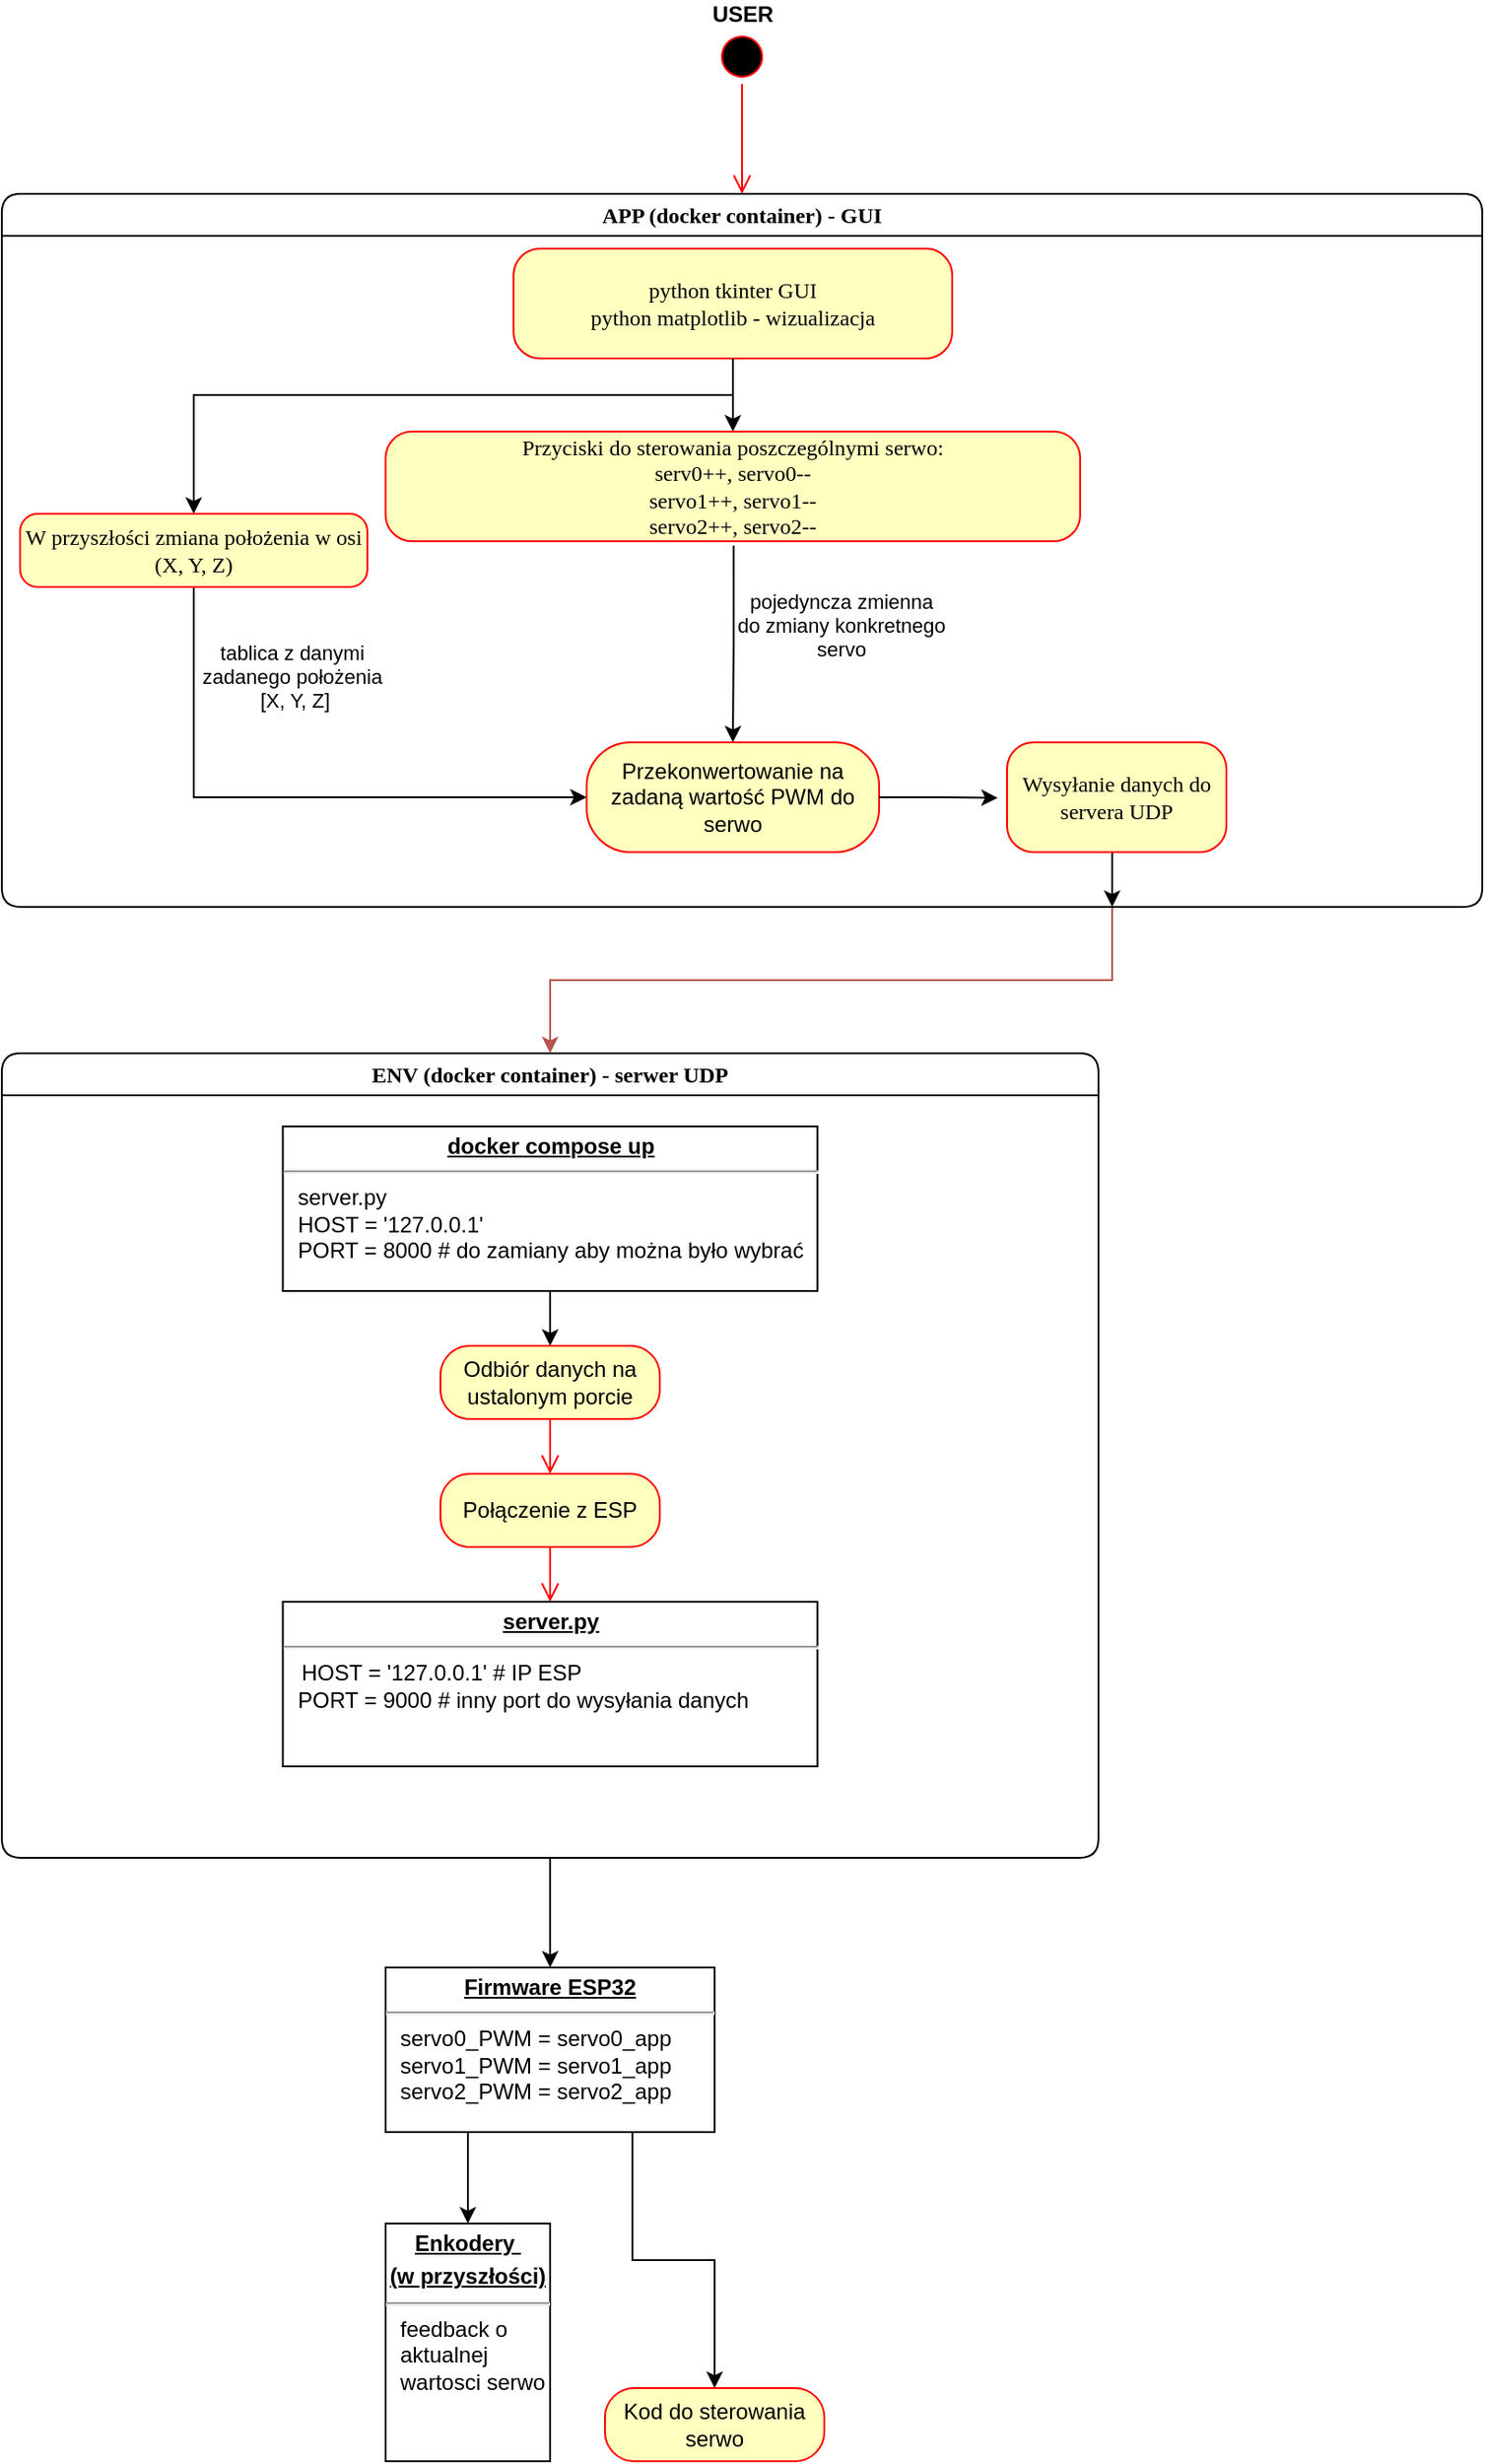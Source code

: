 <mxfile version="23.0.2" type="device">
  <diagram name="main" id="58cdce13-f638-feb5-8d6f-7d28b1aa9fa0">
    <mxGraphModel dx="981" dy="579" grid="1" gridSize="10" guides="1" tooltips="1" connect="1" arrows="1" fold="1" page="1" pageScale="1" pageWidth="1100" pageHeight="850" background="none" math="0" shadow="0">
      <root>
        <mxCell id="0" />
        <mxCell id="1" parent="0" />
        <mxCell id="2p2spTwgZgkT3vJi3OWp-27" style="edgeStyle=orthogonalEdgeStyle;rounded=0;orthogonalLoop=1;jettySize=auto;html=1;exitX=0.75;exitY=1;exitDx=0;exitDy=0;entryX=0.5;entryY=0;entryDx=0;entryDy=0;fillColor=#f8cecc;strokeColor=#b85450;" parent="1" source="2a3bc250acf0617d-7" target="2p2spTwgZgkT3vJi3OWp-16" edge="1">
          <mxGeometry relative="1" as="geometry">
            <Array as="points">
              <mxPoint x="728" y="570" />
              <mxPoint x="420" y="570" />
            </Array>
          </mxGeometry>
        </mxCell>
        <mxCell id="2a3bc250acf0617d-7" value="APP (docker container) - GUI" style="swimlane;whiteSpace=wrap;html=1;rounded=1;shadow=0;comic=0;labelBackgroundColor=none;strokeWidth=1;fontFamily=Verdana;fontSize=12;align=center;" parent="1" vertex="1">
          <mxGeometry x="120" y="140" width="810" height="390" as="geometry" />
        </mxCell>
        <mxCell id="2p2spTwgZgkT3vJi3OWp-7" value="" style="edgeStyle=orthogonalEdgeStyle;rounded=0;orthogonalLoop=1;jettySize=auto;html=1;" parent="2a3bc250acf0617d-7" source="3cde6dad864a17aa-1" target="2p2spTwgZgkT3vJi3OWp-6" edge="1">
          <mxGeometry relative="1" as="geometry" />
        </mxCell>
        <mxCell id="3cde6dad864a17aa-1" value="&lt;div&gt;python tkinter GUI&lt;/div&gt;&lt;div&gt;python matplotlib - wizualizacja&lt;br&gt;&lt;/div&gt;" style="rounded=1;whiteSpace=wrap;html=1;arcSize=24;fillColor=#ffffc0;strokeColor=#ff0000;shadow=0;comic=0;labelBackgroundColor=none;fontFamily=Verdana;fontSize=12;fontColor=#000000;align=center;" parent="2a3bc250acf0617d-7" vertex="1">
          <mxGeometry x="280" y="30" width="240" height="60" as="geometry" />
        </mxCell>
        <mxCell id="2p2spTwgZgkT3vJi3OWp-39" style="edgeStyle=orthogonalEdgeStyle;rounded=0;orthogonalLoop=1;jettySize=auto;html=1;exitX=0.5;exitY=1;exitDx=0;exitDy=0;entryX=0.75;entryY=1;entryDx=0;entryDy=0;" parent="2a3bc250acf0617d-7" source="3cde6dad864a17aa-2" target="2a3bc250acf0617d-7" edge="1">
          <mxGeometry relative="1" as="geometry" />
        </mxCell>
        <mxCell id="3cde6dad864a17aa-2" value="Wysyłanie danych do servera UDP" style="rounded=1;whiteSpace=wrap;html=1;arcSize=24;fillColor=#ffffc0;strokeColor=#ff0000;shadow=0;comic=0;labelBackgroundColor=none;fontFamily=Verdana;fontSize=12;fontColor=#000000;align=center;" parent="2a3bc250acf0617d-7" vertex="1">
          <mxGeometry x="550" y="300" width="120" height="60" as="geometry" />
        </mxCell>
        <mxCell id="2p2spTwgZgkT3vJi3OWp-13" value="" style="edgeStyle=orthogonalEdgeStyle;rounded=0;orthogonalLoop=1;jettySize=auto;html=1;exitX=0.5;exitY=1;exitDx=0;exitDy=0;entryX=0.5;entryY=0;entryDx=0;entryDy=0;" parent="2a3bc250acf0617d-7" source="3cde6dad864a17aa-1" target="2p2spTwgZgkT3vJi3OWp-12" edge="1">
          <mxGeometry relative="1" as="geometry">
            <mxPoint x="380" y="110" as="sourcePoint" />
            <mxPoint x="120" y="160" as="targetPoint" />
            <Array as="points">
              <mxPoint x="400" y="110" />
              <mxPoint x="105" y="110" />
            </Array>
          </mxGeometry>
        </mxCell>
        <mxCell id="2p2spTwgZgkT3vJi3OWp-6" value="&lt;div&gt;Przyciski do sterowania poszczególnymi serwo:&lt;/div&gt;&lt;div&gt;serv0++, servo0--&lt;br&gt;&lt;/div&gt;&lt;div&gt;servo1++, servo1--&lt;/div&gt;&lt;div&gt;servo2++, servo2--&lt;/div&gt;" style="rounded=1;whiteSpace=wrap;html=1;arcSize=24;fillColor=#ffffc0;strokeColor=#ff0000;shadow=0;comic=0;labelBackgroundColor=none;fontFamily=Verdana;fontSize=12;fontColor=#000000;align=center;" parent="2a3bc250acf0617d-7" vertex="1">
          <mxGeometry x="210" y="130" width="380" height="60" as="geometry" />
        </mxCell>
        <mxCell id="2p2spTwgZgkT3vJi3OWp-10" style="edgeStyle=orthogonalEdgeStyle;rounded=0;orthogonalLoop=1;jettySize=auto;html=1;exitX=0.501;exitY=1.039;exitDx=0;exitDy=0;entryX=0.5;entryY=0;entryDx=0;entryDy=0;exitPerimeter=0;" parent="2a3bc250acf0617d-7" source="2p2spTwgZgkT3vJi3OWp-6" target="2p2spTwgZgkT3vJi3OWp-35" edge="1">
          <mxGeometry relative="1" as="geometry">
            <mxPoint x="130.08" y="210.0" as="targetPoint" />
            <mxPoint x="400" y="250" as="sourcePoint" />
          </mxGeometry>
        </mxCell>
        <mxCell id="2p2spTwgZgkT3vJi3OWp-11" value="&lt;div&gt;pojedyncza zmienna&lt;/div&gt;&lt;div&gt;do zmiany konkretnego&lt;/div&gt;&lt;div&gt;servo&lt;br&gt;&lt;/div&gt;" style="edgeLabel;html=1;align=center;verticalAlign=middle;resizable=0;points=[];" parent="2p2spTwgZgkT3vJi3OWp-10" connectable="0" vertex="1">
          <mxGeometry x="-0.033" y="-1" relative="1" as="geometry">
            <mxPoint x="59" y="-9" as="offset" />
          </mxGeometry>
        </mxCell>
        <mxCell id="2p2spTwgZgkT3vJi3OWp-14" style="edgeStyle=orthogonalEdgeStyle;rounded=0;orthogonalLoop=1;jettySize=auto;html=1;exitX=0.5;exitY=1;exitDx=0;exitDy=0;entryX=0;entryY=0.5;entryDx=0;entryDy=0;" parent="2a3bc250acf0617d-7" source="2p2spTwgZgkT3vJi3OWp-12" target="2p2spTwgZgkT3vJi3OWp-35" edge="1">
          <mxGeometry relative="1" as="geometry" />
        </mxCell>
        <mxCell id="2p2spTwgZgkT3vJi3OWp-15" value="&lt;div&gt;tablica z danymi&amp;nbsp;&lt;/div&gt;&lt;div&gt;zadanego położenia&amp;nbsp;&lt;/div&gt;&lt;div&gt;[X, Y, Z]&lt;/div&gt;" style="edgeLabel;html=1;align=center;verticalAlign=middle;resizable=0;points=[];" parent="2p2spTwgZgkT3vJi3OWp-14" connectable="0" vertex="1">
          <mxGeometry x="-0.573" y="-1" relative="1" as="geometry">
            <mxPoint x="56" y="-22" as="offset" />
          </mxGeometry>
        </mxCell>
        <mxCell id="2p2spTwgZgkT3vJi3OWp-12" value="&lt;div&gt;W przyszłości zmiana położenia w osi (X, Y, Z)&lt;br&gt;&lt;/div&gt;" style="rounded=1;whiteSpace=wrap;html=1;arcSize=24;fillColor=#ffffc0;strokeColor=#ff0000;shadow=0;comic=0;labelBackgroundColor=none;fontFamily=Verdana;fontSize=12;fontColor=#000000;align=center;" parent="2a3bc250acf0617d-7" vertex="1">
          <mxGeometry x="10" y="175" width="190" height="40" as="geometry" />
        </mxCell>
        <mxCell id="2p2spTwgZgkT3vJi3OWp-35" value="Przekonwertowanie na zadaną wartość PWM do serwo" style="rounded=1;whiteSpace=wrap;html=1;arcSize=40;fontColor=#000000;fillColor=#ffffc0;strokeColor=#ff0000;" parent="2a3bc250acf0617d-7" vertex="1">
          <mxGeometry x="320" y="300" width="160" height="60" as="geometry" />
        </mxCell>
        <mxCell id="2p2spTwgZgkT3vJi3OWp-38" style="edgeStyle=orthogonalEdgeStyle;rounded=0;orthogonalLoop=1;jettySize=auto;html=1;exitX=1;exitY=0.5;exitDx=0;exitDy=0;entryX=-0.042;entryY=0.506;entryDx=0;entryDy=0;entryPerimeter=0;" parent="2a3bc250acf0617d-7" source="2p2spTwgZgkT3vJi3OWp-35" target="3cde6dad864a17aa-2" edge="1">
          <mxGeometry relative="1" as="geometry" />
        </mxCell>
        <mxCell id="2p2spTwgZgkT3vJi3OWp-3" value="" style="ellipse;html=1;shape=startState;fillColor=#000000;strokeColor=#ff0000;" parent="1" vertex="1">
          <mxGeometry x="510" y="50" width="30" height="30" as="geometry" />
        </mxCell>
        <mxCell id="2p2spTwgZgkT3vJi3OWp-4" value="" style="edgeStyle=orthogonalEdgeStyle;html=1;verticalAlign=bottom;endArrow=open;endSize=8;strokeColor=#ff0000;rounded=0;entryX=0.5;entryY=0;entryDx=0;entryDy=0;" parent="1" source="2p2spTwgZgkT3vJi3OWp-3" target="2a3bc250acf0617d-7" edge="1">
          <mxGeometry relative="1" as="geometry">
            <mxPoint x="65" y="220" as="targetPoint" />
          </mxGeometry>
        </mxCell>
        <mxCell id="2p2spTwgZgkT3vJi3OWp-49" style="edgeStyle=orthogonalEdgeStyle;rounded=0;orthogonalLoop=1;jettySize=auto;html=1;exitX=0.5;exitY=1;exitDx=0;exitDy=0;entryX=0.5;entryY=0;entryDx=0;entryDy=0;" parent="1" source="2p2spTwgZgkT3vJi3OWp-16" target="2p2spTwgZgkT3vJi3OWp-28" edge="1">
          <mxGeometry relative="1" as="geometry">
            <Array as="points">
              <mxPoint x="420" y="1110" />
              <mxPoint x="420" y="1110" />
            </Array>
          </mxGeometry>
        </mxCell>
        <mxCell id="2p2spTwgZgkT3vJi3OWp-16" value="ENV (docker container) - serwer UDP" style="swimlane;whiteSpace=wrap;html=1;rounded=1;shadow=0;comic=0;labelBackgroundColor=none;strokeWidth=1;fontFamily=Verdana;fontSize=12;align=center;" parent="1" vertex="1">
          <mxGeometry x="120" y="610" width="600" height="440" as="geometry" />
        </mxCell>
        <mxCell id="2p2spTwgZgkT3vJi3OWp-43" style="edgeStyle=orthogonalEdgeStyle;rounded=0;orthogonalLoop=1;jettySize=auto;html=1;exitX=0.5;exitY=1;exitDx=0;exitDy=0;entryX=0.5;entryY=0;entryDx=0;entryDy=0;" parent="2p2spTwgZgkT3vJi3OWp-16" source="2p2spTwgZgkT3vJi3OWp-40" target="2p2spTwgZgkT3vJi3OWp-41" edge="1">
          <mxGeometry relative="1" as="geometry" />
        </mxCell>
        <mxCell id="2p2spTwgZgkT3vJi3OWp-40" value="&lt;p style=&quot;margin:0px;margin-top:4px;text-align:center;text-decoration:underline;&quot;&gt;&lt;b&gt;docker compose up&lt;br&gt;&lt;/b&gt;&lt;/p&gt;&lt;hr&gt;&lt;p style=&quot;margin:0px;margin-left:8px;&quot;&gt;server.py&lt;br&gt;HOST = &#39;127.0.0.1&#39;&lt;br&gt;PORT = 8000 # do zamiany aby można było wybrać&lt;br&gt;&lt;/p&gt;" style="verticalAlign=top;align=left;overflow=fill;fontSize=12;fontFamily=Helvetica;html=1;whiteSpace=wrap;" parent="2p2spTwgZgkT3vJi3OWp-16" vertex="1">
          <mxGeometry x="153.75" y="40" width="292.5" height="90" as="geometry" />
        </mxCell>
        <mxCell id="2p2spTwgZgkT3vJi3OWp-41" value="Odbiór danych na ustalonym porcie" style="rounded=1;whiteSpace=wrap;html=1;arcSize=40;fontColor=#000000;fillColor=#ffffc0;strokeColor=#ff0000;" parent="2p2spTwgZgkT3vJi3OWp-16" vertex="1">
          <mxGeometry x="240" y="160" width="120" height="40" as="geometry" />
        </mxCell>
        <mxCell id="2p2spTwgZgkT3vJi3OWp-42" value="" style="edgeStyle=orthogonalEdgeStyle;html=1;verticalAlign=bottom;endArrow=open;endSize=8;strokeColor=#ff0000;rounded=0;entryX=0.5;entryY=0;entryDx=0;entryDy=0;" parent="2p2spTwgZgkT3vJi3OWp-16" source="2p2spTwgZgkT3vJi3OWp-41" target="2p2spTwgZgkT3vJi3OWp-44" edge="1">
          <mxGeometry relative="1" as="geometry">
            <mxPoint x="405" y="270" as="targetPoint" />
          </mxGeometry>
        </mxCell>
        <mxCell id="2p2spTwgZgkT3vJi3OWp-44" value="Połączenie z ESP" style="rounded=1;whiteSpace=wrap;html=1;arcSize=40;fontColor=#000000;fillColor=#ffffc0;strokeColor=#ff0000;" parent="2p2spTwgZgkT3vJi3OWp-16" vertex="1">
          <mxGeometry x="240" y="230" width="120" height="40" as="geometry" />
        </mxCell>
        <mxCell id="2p2spTwgZgkT3vJi3OWp-45" value="" style="edgeStyle=orthogonalEdgeStyle;html=1;verticalAlign=bottom;endArrow=open;endSize=8;strokeColor=#ff0000;rounded=0;entryX=0.5;entryY=0;entryDx=0;entryDy=0;" parent="2p2spTwgZgkT3vJi3OWp-16" source="2p2spTwgZgkT3vJi3OWp-44" target="2p2spTwgZgkT3vJi3OWp-53" edge="1">
          <mxGeometry relative="1" as="geometry">
            <mxPoint x="276.25" y="310" as="targetPoint" />
          </mxGeometry>
        </mxCell>
        <mxCell id="2p2spTwgZgkT3vJi3OWp-53" value="&lt;p style=&quot;margin:0px;margin-top:4px;text-align:center;text-decoration:underline;&quot;&gt;&lt;b&gt;server.py&lt;br&gt;&lt;/b&gt;&lt;/p&gt;&lt;hr&gt;&amp;nbsp;&amp;nbsp; HOST = &#39;127.0.0.1&#39; # IP ESP&lt;br&gt;&lt;p style=&quot;margin:0px;margin-left:8px;&quot;&gt;PORT = 9000 # inny port do wysyłania danych&lt;br&gt;&lt;/p&gt;" style="verticalAlign=top;align=left;overflow=fill;fontSize=12;fontFamily=Helvetica;html=1;whiteSpace=wrap;" parent="2p2spTwgZgkT3vJi3OWp-16" vertex="1">
          <mxGeometry x="153.75" y="300" width="292.5" height="90" as="geometry" />
        </mxCell>
        <mxCell id="2p2spTwgZgkT3vJi3OWp-31" style="edgeStyle=orthogonalEdgeStyle;rounded=0;orthogonalLoop=1;jettySize=auto;html=1;exitX=0.25;exitY=1;exitDx=0;exitDy=0;entryX=0.5;entryY=0;entryDx=0;entryDy=0;" parent="1" source="2p2spTwgZgkT3vJi3OWp-28" target="2p2spTwgZgkT3vJi3OWp-30" edge="1">
          <mxGeometry relative="1" as="geometry" />
        </mxCell>
        <mxCell id="2p2spTwgZgkT3vJi3OWp-54" style="edgeStyle=orthogonalEdgeStyle;rounded=0;orthogonalLoop=1;jettySize=auto;html=1;exitX=0.75;exitY=1;exitDx=0;exitDy=0;entryX=0.5;entryY=0;entryDx=0;entryDy=0;" parent="1" source="2p2spTwgZgkT3vJi3OWp-28" target="2p2spTwgZgkT3vJi3OWp-50" edge="1">
          <mxGeometry relative="1" as="geometry" />
        </mxCell>
        <mxCell id="2p2spTwgZgkT3vJi3OWp-28" value="&lt;p style=&quot;margin:0px;margin-top:4px;text-align:center;text-decoration:underline;&quot;&gt;&lt;b&gt;Firmware ESP32&lt;br&gt;&lt;/b&gt;&lt;/p&gt;&lt;hr&gt;&lt;p style=&quot;margin:0px;margin-left:8px;&quot;&gt;servo0_PWM = servo0_app&lt;br&gt;servo1_PWM = servo1_app&lt;/p&gt;&lt;p style=&quot;margin:0px;margin-left:8px;&quot;&gt;servo2_PWM = servo2_app&lt;/p&gt;" style="verticalAlign=top;align=left;overflow=fill;fontSize=12;fontFamily=Helvetica;html=1;whiteSpace=wrap;" parent="1" vertex="1">
          <mxGeometry x="330" y="1110" width="180" height="90" as="geometry" />
        </mxCell>
        <mxCell id="2p2spTwgZgkT3vJi3OWp-30" value="&lt;p style=&quot;margin:0px;margin-top:4px;text-align:center;text-decoration:underline;&quot;&gt;&lt;b&gt;Enkodery&amp;nbsp;&lt;/b&gt;&lt;/p&gt;&lt;p style=&quot;margin:0px;margin-top:4px;text-align:center;text-decoration:underline;&quot;&gt;&lt;b&gt;(w przyszłości)&lt;/b&gt;&lt;br&gt;&lt;/p&gt;&lt;hr&gt;&lt;p style=&quot;margin:0px;margin-left:8px;&quot;&gt;feedback o aktualnej wartosci serwo&lt;br&gt;&lt;/p&gt;" style="verticalAlign=top;align=left;overflow=fill;fontSize=12;fontFamily=Helvetica;html=1;whiteSpace=wrap;" parent="1" vertex="1">
          <mxGeometry x="330" y="1250" width="90" height="130" as="geometry" />
        </mxCell>
        <mxCell id="2p2spTwgZgkT3vJi3OWp-50" value="Kod do sterowania serwo " style="rounded=1;whiteSpace=wrap;html=1;arcSize=40;fontColor=#000000;fillColor=#ffffc0;strokeColor=#ff0000;" parent="1" vertex="1">
          <mxGeometry x="450" y="1340" width="120" height="40" as="geometry" />
        </mxCell>
        <mxCell id="2p2spTwgZgkT3vJi3OWp-55" value="USER" style="text;align=center;fontStyle=1;verticalAlign=middle;spacingLeft=3;spacingRight=3;strokeColor=none;rotatable=0;points=[[0,0.5],[1,0.5]];portConstraint=eastwest;html=1;" parent="1" vertex="1">
          <mxGeometry x="485" y="34" width="80" height="16" as="geometry" />
        </mxCell>
      </root>
    </mxGraphModel>
  </diagram>
</mxfile>

